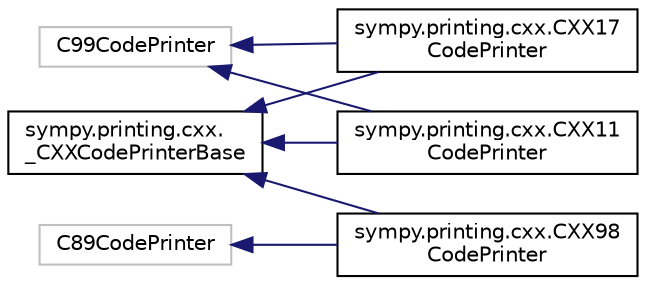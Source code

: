 digraph "Graphical Class Hierarchy"
{
 // LATEX_PDF_SIZE
  edge [fontname="Helvetica",fontsize="10",labelfontname="Helvetica",labelfontsize="10"];
  node [fontname="Helvetica",fontsize="10",shape=record];
  rankdir="LR";
  Node0 [label="sympy.printing.cxx.\l_CXXCodePrinterBase",height=0.2,width=0.4,color="black", fillcolor="white", style="filled",URL="$classsympy_1_1printing_1_1cxx_1_1__CXXCodePrinterBase.html",tooltip=" "];
  Node0 -> Node1 [dir="back",color="midnightblue",fontsize="10",style="solid",fontname="Helvetica"];
  Node1 [label="sympy.printing.cxx.CXX11\lCodePrinter",height=0.2,width=0.4,color="black", fillcolor="white", style="filled",URL="$classsympy_1_1printing_1_1cxx_1_1CXX11CodePrinter.html",tooltip=" "];
  Node0 -> Node2 [dir="back",color="midnightblue",fontsize="10",style="solid",fontname="Helvetica"];
  Node2 [label="sympy.printing.cxx.CXX17\lCodePrinter",height=0.2,width=0.4,color="black", fillcolor="white", style="filled",URL="$classsympy_1_1printing_1_1cxx_1_1CXX17CodePrinter.html",tooltip=" "];
  Node0 -> Node3 [dir="back",color="midnightblue",fontsize="10",style="solid",fontname="Helvetica"];
  Node3 [label="sympy.printing.cxx.CXX98\lCodePrinter",height=0.2,width=0.4,color="black", fillcolor="white", style="filled",URL="$classsympy_1_1printing_1_1cxx_1_1CXX98CodePrinter.html",tooltip=" "];
  Node15601 [label="C89CodePrinter",height=0.2,width=0.4,color="grey75", fillcolor="white", style="filled",tooltip=" "];
  Node15601 -> Node3 [dir="back",color="midnightblue",fontsize="10",style="solid",fontname="Helvetica"];
  Node15602 [label="C99CodePrinter",height=0.2,width=0.4,color="grey75", fillcolor="white", style="filled",tooltip=" "];
  Node15602 -> Node1 [dir="back",color="midnightblue",fontsize="10",style="solid",fontname="Helvetica"];
  Node15602 -> Node2 [dir="back",color="midnightblue",fontsize="10",style="solid",fontname="Helvetica"];
}
